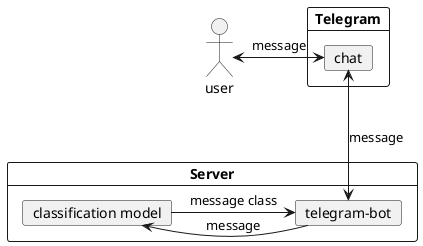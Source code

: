 @startuml
actor user

card "Server" {
    card "telegram-bot" as tg_bot{
    }
    card "classification model" as model {
    }
}

card "Telegram" {
    card "chat" as tg_chat {
    }
}

user <-> tg_chat: message
tg_chat <--> tg_bot : message
model <- tg_bot: message
model -> tg_bot: message class

@enduml